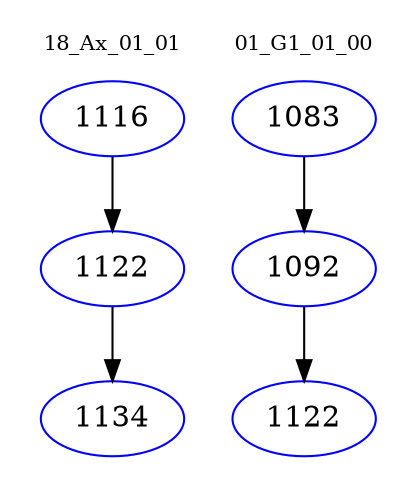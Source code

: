 digraph{
subgraph cluster_0 {
color = white
label = "18_Ax_01_01";
fontsize=10;
T0_1116 [label="1116", color="blue"]
T0_1116 -> T0_1122 [color="black"]
T0_1122 [label="1122", color="blue"]
T0_1122 -> T0_1134 [color="black"]
T0_1134 [label="1134", color="blue"]
}
subgraph cluster_1 {
color = white
label = "01_G1_01_00";
fontsize=10;
T1_1083 [label="1083", color="blue"]
T1_1083 -> T1_1092 [color="black"]
T1_1092 [label="1092", color="blue"]
T1_1092 -> T1_1122 [color="black"]
T1_1122 [label="1122", color="blue"]
}
}
